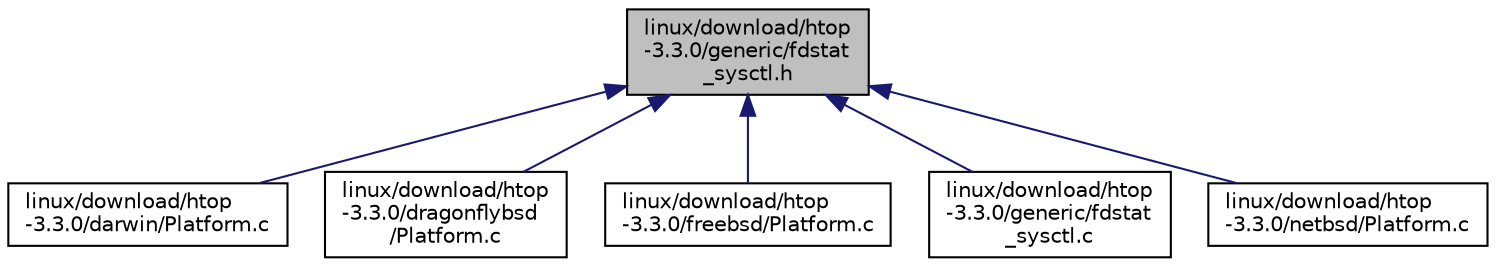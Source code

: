 digraph "linux/download/htop-3.3.0/generic/fdstat_sysctl.h"
{
  edge [fontname="Helvetica",fontsize="10",labelfontname="Helvetica",labelfontsize="10"];
  node [fontname="Helvetica",fontsize="10",shape=record];
  Node1 [label="linux/download/htop\l-3.3.0/generic/fdstat\l_sysctl.h",height=0.2,width=0.4,color="black", fillcolor="grey75", style="filled", fontcolor="black"];
  Node1 -> Node2 [dir="back",color="midnightblue",fontsize="10",style="solid"];
  Node2 [label="linux/download/htop\l-3.3.0/darwin/Platform.c",height=0.2,width=0.4,color="black", fillcolor="white", style="filled",URL="$darwin_2Platform_8c.html"];
  Node1 -> Node3 [dir="back",color="midnightblue",fontsize="10",style="solid"];
  Node3 [label="linux/download/htop\l-3.3.0/dragonflybsd\l/Platform.c",height=0.2,width=0.4,color="black", fillcolor="white", style="filled",URL="$dragonflybsd_2Platform_8c.html"];
  Node1 -> Node4 [dir="back",color="midnightblue",fontsize="10",style="solid"];
  Node4 [label="linux/download/htop\l-3.3.0/freebsd/Platform.c",height=0.2,width=0.4,color="black", fillcolor="white", style="filled",URL="$freebsd_2Platform_8c.html"];
  Node1 -> Node5 [dir="back",color="midnightblue",fontsize="10",style="solid"];
  Node5 [label="linux/download/htop\l-3.3.0/generic/fdstat\l_sysctl.c",height=0.2,width=0.4,color="black", fillcolor="white", style="filled",URL="$fdstat__sysctl_8c.html"];
  Node1 -> Node6 [dir="back",color="midnightblue",fontsize="10",style="solid"];
  Node6 [label="linux/download/htop\l-3.3.0/netbsd/Platform.c",height=0.2,width=0.4,color="black", fillcolor="white", style="filled",URL="$netbsd_2Platform_8c.html"];
}
